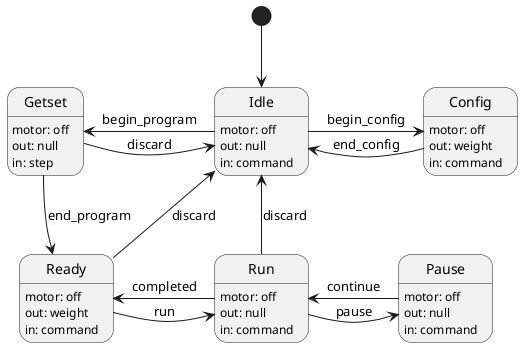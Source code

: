 @startuml

[*] --> Idle 
Idle -> Config : begin_config
Config -> Idle : end_config
Idle -left-> Getset : begin_program
Getset -> Idle : discard

Getset --> Ready : end_program
Ready -> Run : run
Ready -up-> Idle : discard
Run -> Ready : completed
Run -> Pause : pause
Run -up-> Idle : discard
Pause -> Run: continue

Idle : motor: off
Idle : out: null
Idle : in: command
Getset : motor: off
Getset : out: null
Getset : in: step
Config : motor: off
Config : out: weight
Config : in: command
Ready : motor: off
Ready : out: weight
Ready : in: command
Run : motor: off
Run : out: null
Run : in: command
Pause : motor: off
Pause : out: null
Pause : in: command


@enduml